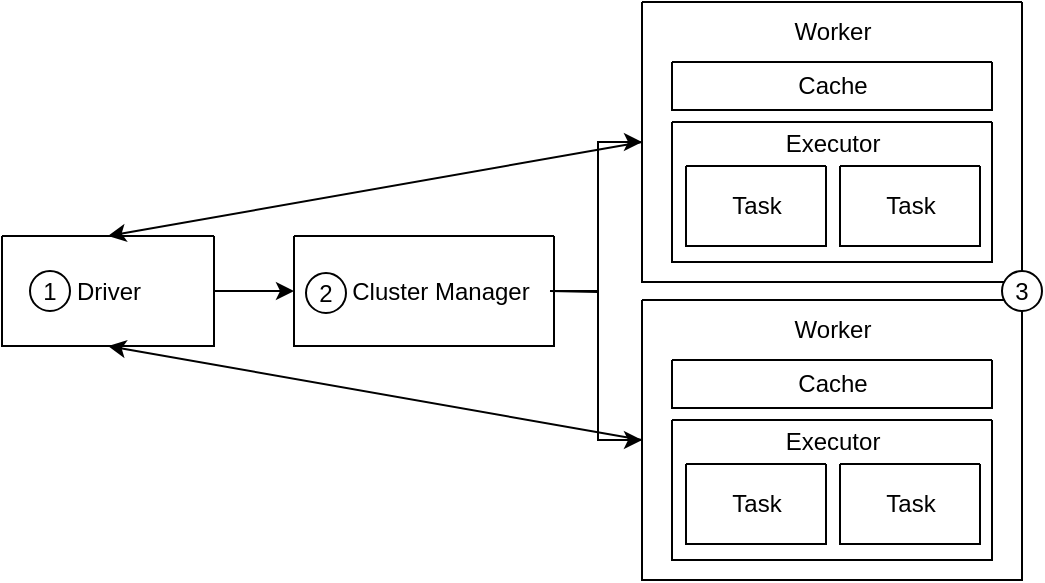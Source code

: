 <mxfile version="21.6.5" type="device">
  <diagram name="Page-1" id="jq66sD4FYwAVN5NTGfNe">
    <mxGraphModel dx="1026" dy="686" grid="1" gridSize="10" guides="1" tooltips="1" connect="1" arrows="1" fold="1" page="1" pageScale="1" pageWidth="827" pageHeight="1169" math="0" shadow="0">
      <root>
        <mxCell id="0" />
        <mxCell id="1" parent="0" />
        <mxCell id="UXHISGUNJXsAoavJjUe2-2" value="" style="swimlane;startSize=0;" vertex="1" parent="1">
          <mxGeometry x="526" y="274" width="130" height="55" as="geometry" />
        </mxCell>
        <mxCell id="UXHISGUNJXsAoavJjUe2-33" value="Cluster Manager" style="text;html=1;align=center;verticalAlign=middle;resizable=0;points=[];autosize=1;strokeColor=none;fillColor=none;" vertex="1" parent="UXHISGUNJXsAoavJjUe2-2">
          <mxGeometry x="18" y="12.5" width="110" height="30" as="geometry" />
        </mxCell>
        <mxCell id="UXHISGUNJXsAoavJjUe2-46" value="2" style="ellipse;whiteSpace=wrap;html=1;aspect=fixed;" vertex="1" parent="UXHISGUNJXsAoavJjUe2-2">
          <mxGeometry x="6" y="18.5" width="20" height="20" as="geometry" />
        </mxCell>
        <mxCell id="UXHISGUNJXsAoavJjUe2-13" value="" style="swimlane;startSize=0;" vertex="1" parent="1">
          <mxGeometry x="700" y="306" width="190" height="140" as="geometry" />
        </mxCell>
        <mxCell id="UXHISGUNJXsAoavJjUe2-14" value="" style="swimlane;startSize=0;" vertex="1" parent="UXHISGUNJXsAoavJjUe2-13">
          <mxGeometry x="15" y="60" width="160" height="70" as="geometry" />
        </mxCell>
        <mxCell id="UXHISGUNJXsAoavJjUe2-15" value="" style="swimlane;startSize=0;" vertex="1" parent="UXHISGUNJXsAoavJjUe2-14">
          <mxGeometry x="7" y="22" width="70" height="40" as="geometry" />
        </mxCell>
        <mxCell id="UXHISGUNJXsAoavJjUe2-19" value="Task" style="text;html=1;align=center;verticalAlign=middle;resizable=0;points=[];autosize=1;strokeColor=none;fillColor=none;" vertex="1" parent="UXHISGUNJXsAoavJjUe2-15">
          <mxGeometry x="10" y="5" width="50" height="30" as="geometry" />
        </mxCell>
        <mxCell id="UXHISGUNJXsAoavJjUe2-16" value="" style="swimlane;startSize=0;" vertex="1" parent="UXHISGUNJXsAoavJjUe2-14">
          <mxGeometry x="84" y="22" width="70" height="40" as="geometry" />
        </mxCell>
        <mxCell id="UXHISGUNJXsAoavJjUe2-20" value="Task" style="text;html=1;align=center;verticalAlign=middle;resizable=0;points=[];autosize=1;strokeColor=none;fillColor=none;" vertex="1" parent="UXHISGUNJXsAoavJjUe2-16">
          <mxGeometry x="10" y="5" width="50" height="30" as="geometry" />
        </mxCell>
        <mxCell id="UXHISGUNJXsAoavJjUe2-18" value="Executor" style="text;html=1;align=center;verticalAlign=middle;resizable=0;points=[];autosize=1;strokeColor=none;fillColor=none;" vertex="1" parent="UXHISGUNJXsAoavJjUe2-14">
          <mxGeometry x="45" y="-4" width="70" height="30" as="geometry" />
        </mxCell>
        <mxCell id="UXHISGUNJXsAoavJjUe2-17" value="" style="swimlane;startSize=0;" vertex="1" parent="UXHISGUNJXsAoavJjUe2-13">
          <mxGeometry x="15" y="30" width="160" height="24" as="geometry" />
        </mxCell>
        <mxCell id="UXHISGUNJXsAoavJjUe2-21" value="Cache" style="text;html=1;align=center;verticalAlign=middle;resizable=0;points=[];autosize=1;strokeColor=none;fillColor=none;" vertex="1" parent="UXHISGUNJXsAoavJjUe2-17">
          <mxGeometry x="50" y="-3" width="60" height="30" as="geometry" />
        </mxCell>
        <mxCell id="UXHISGUNJXsAoavJjUe2-22" value="Worker" style="text;html=1;align=center;verticalAlign=middle;resizable=0;points=[];autosize=1;strokeColor=none;fillColor=none;" vertex="1" parent="UXHISGUNJXsAoavJjUe2-13">
          <mxGeometry x="65" width="60" height="30" as="geometry" />
        </mxCell>
        <mxCell id="UXHISGUNJXsAoavJjUe2-23" value="" style="swimlane;startSize=0;" vertex="1" parent="1">
          <mxGeometry x="700" y="157" width="190" height="140" as="geometry" />
        </mxCell>
        <mxCell id="UXHISGUNJXsAoavJjUe2-24" value="" style="swimlane;startSize=0;" vertex="1" parent="UXHISGUNJXsAoavJjUe2-23">
          <mxGeometry x="15" y="60" width="160" height="70" as="geometry" />
        </mxCell>
        <mxCell id="UXHISGUNJXsAoavJjUe2-25" value="" style="swimlane;startSize=0;" vertex="1" parent="UXHISGUNJXsAoavJjUe2-24">
          <mxGeometry x="7" y="22" width="70" height="40" as="geometry" />
        </mxCell>
        <mxCell id="UXHISGUNJXsAoavJjUe2-26" value="Task" style="text;html=1;align=center;verticalAlign=middle;resizable=0;points=[];autosize=1;strokeColor=none;fillColor=none;" vertex="1" parent="UXHISGUNJXsAoavJjUe2-25">
          <mxGeometry x="10" y="5" width="50" height="30" as="geometry" />
        </mxCell>
        <mxCell id="UXHISGUNJXsAoavJjUe2-27" value="" style="swimlane;startSize=0;" vertex="1" parent="UXHISGUNJXsAoavJjUe2-24">
          <mxGeometry x="84" y="22" width="70" height="40" as="geometry" />
        </mxCell>
        <mxCell id="UXHISGUNJXsAoavJjUe2-28" value="Task" style="text;html=1;align=center;verticalAlign=middle;resizable=0;points=[];autosize=1;strokeColor=none;fillColor=none;" vertex="1" parent="UXHISGUNJXsAoavJjUe2-27">
          <mxGeometry x="10" y="5" width="50" height="30" as="geometry" />
        </mxCell>
        <mxCell id="UXHISGUNJXsAoavJjUe2-29" value="Executor" style="text;html=1;align=center;verticalAlign=middle;resizable=0;points=[];autosize=1;strokeColor=none;fillColor=none;" vertex="1" parent="UXHISGUNJXsAoavJjUe2-24">
          <mxGeometry x="45" y="-4" width="70" height="30" as="geometry" />
        </mxCell>
        <mxCell id="UXHISGUNJXsAoavJjUe2-30" value="" style="swimlane;startSize=0;" vertex="1" parent="UXHISGUNJXsAoavJjUe2-23">
          <mxGeometry x="15" y="30" width="160" height="24" as="geometry" />
        </mxCell>
        <mxCell id="UXHISGUNJXsAoavJjUe2-31" value="Cache" style="text;html=1;align=center;verticalAlign=middle;resizable=0;points=[];autosize=1;strokeColor=none;fillColor=none;" vertex="1" parent="UXHISGUNJXsAoavJjUe2-30">
          <mxGeometry x="50" y="-3" width="60" height="30" as="geometry" />
        </mxCell>
        <mxCell id="UXHISGUNJXsAoavJjUe2-32" value="Worker" style="text;html=1;align=center;verticalAlign=middle;resizable=0;points=[];autosize=1;strokeColor=none;fillColor=none;" vertex="1" parent="UXHISGUNJXsAoavJjUe2-23">
          <mxGeometry x="65" width="60" height="30" as="geometry" />
        </mxCell>
        <mxCell id="UXHISGUNJXsAoavJjUe2-39" value="" style="edgeStyle=orthogonalEdgeStyle;rounded=0;orthogonalLoop=1;jettySize=auto;html=1;entryX=0;entryY=0.5;entryDx=0;entryDy=0;" edge="1" parent="1" source="UXHISGUNJXsAoavJjUe2-37" target="UXHISGUNJXsAoavJjUe2-2">
          <mxGeometry relative="1" as="geometry">
            <mxPoint x="510" y="260" as="targetPoint" />
          </mxGeometry>
        </mxCell>
        <mxCell id="UXHISGUNJXsAoavJjUe2-37" value="" style="swimlane;startSize=0;" vertex="1" parent="1">
          <mxGeometry x="380" y="274" width="106" height="55" as="geometry" />
        </mxCell>
        <mxCell id="UXHISGUNJXsAoavJjUe2-38" value="Driver" style="text;html=1;align=center;verticalAlign=middle;resizable=0;points=[];autosize=1;strokeColor=none;fillColor=none;" vertex="1" parent="UXHISGUNJXsAoavJjUe2-37">
          <mxGeometry x="23" y="12.5" width="60" height="30" as="geometry" />
        </mxCell>
        <mxCell id="UXHISGUNJXsAoavJjUe2-45" value="1" style="ellipse;whiteSpace=wrap;html=1;aspect=fixed;" vertex="1" parent="UXHISGUNJXsAoavJjUe2-37">
          <mxGeometry x="14" y="17.5" width="20" height="20" as="geometry" />
        </mxCell>
        <mxCell id="UXHISGUNJXsAoavJjUe2-40" style="edgeStyle=orthogonalEdgeStyle;rounded=0;orthogonalLoop=1;jettySize=auto;html=1;entryX=0;entryY=0.5;entryDx=0;entryDy=0;exitX=1;exitY=0.5;exitDx=0;exitDy=0;" edge="1" parent="1" source="UXHISGUNJXsAoavJjUe2-2" target="UXHISGUNJXsAoavJjUe2-23">
          <mxGeometry relative="1" as="geometry">
            <mxPoint x="660" y="302" as="sourcePoint" />
          </mxGeometry>
        </mxCell>
        <mxCell id="UXHISGUNJXsAoavJjUe2-42" value="" style="endArrow=classic;html=1;rounded=0;exitX=1;exitY=0.5;exitDx=0;exitDy=0;entryX=0;entryY=0.5;entryDx=0;entryDy=0;" edge="1" parent="1" target="UXHISGUNJXsAoavJjUe2-13">
          <mxGeometry width="50" height="50" relative="1" as="geometry">
            <mxPoint x="654" y="301.5" as="sourcePoint" />
            <mxPoint x="660" y="400" as="targetPoint" />
            <Array as="points">
              <mxPoint x="678" y="302" />
              <mxPoint x="678" y="376" />
            </Array>
          </mxGeometry>
        </mxCell>
        <mxCell id="UXHISGUNJXsAoavJjUe2-43" value="" style="endArrow=classic;html=1;rounded=0;exitX=0;exitY=0.5;exitDx=0;exitDy=0;entryX=0.5;entryY=0;entryDx=0;entryDy=0;" edge="1" parent="1" source="UXHISGUNJXsAoavJjUe2-23" target="UXHISGUNJXsAoavJjUe2-37">
          <mxGeometry width="50" height="50" relative="1" as="geometry">
            <mxPoint x="700" y="380" as="sourcePoint" />
            <mxPoint x="750" y="330" as="targetPoint" />
          </mxGeometry>
        </mxCell>
        <mxCell id="UXHISGUNJXsAoavJjUe2-44" value="" style="endArrow=classic;html=1;rounded=0;exitX=0;exitY=0.5;exitDx=0;exitDy=0;entryX=0.5;entryY=1;entryDx=0;entryDy=0;" edge="1" parent="1" source="UXHISGUNJXsAoavJjUe2-13" target="UXHISGUNJXsAoavJjUe2-37">
          <mxGeometry width="50" height="50" relative="1" as="geometry">
            <mxPoint x="710" y="220" as="sourcePoint" />
            <mxPoint x="443" y="284" as="targetPoint" />
          </mxGeometry>
        </mxCell>
        <mxCell id="UXHISGUNJXsAoavJjUe2-47" value="3" style="ellipse;whiteSpace=wrap;html=1;aspect=fixed;" vertex="1" parent="1">
          <mxGeometry x="880" y="291.5" width="20" height="20" as="geometry" />
        </mxCell>
      </root>
    </mxGraphModel>
  </diagram>
</mxfile>
